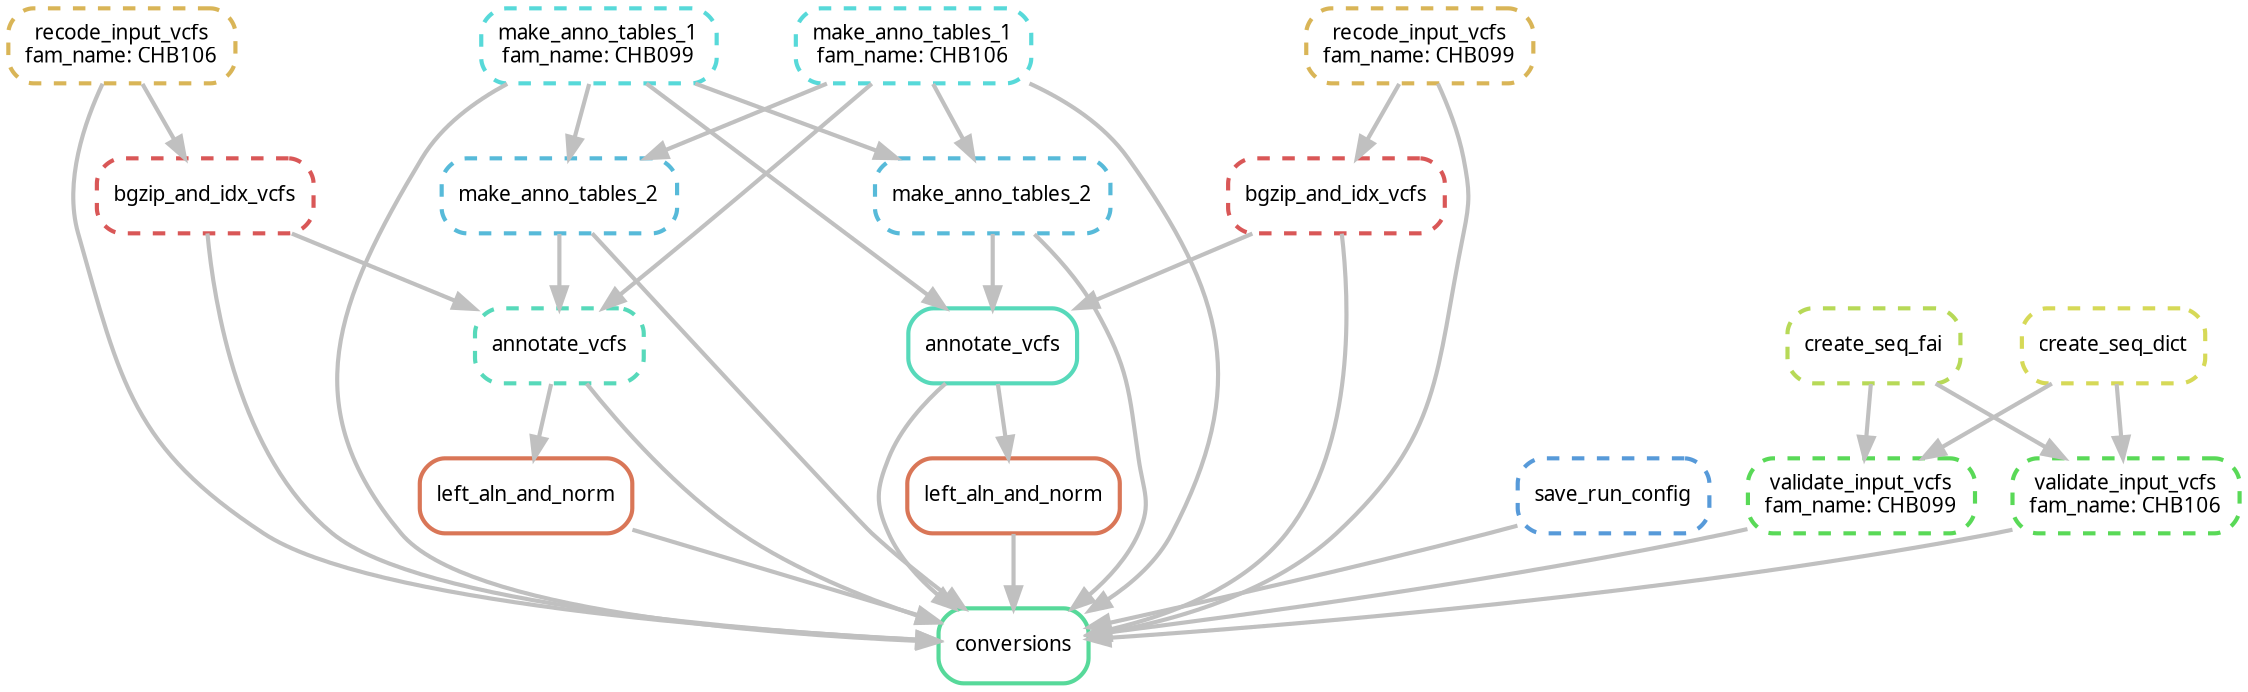 digraph snakemake_dag {
    graph[bgcolor=white, margin=0];
    node[shape=box, style=rounded, fontname=sans,                 fontsize=10, penwidth=2];
    edge[penwidth=2, color=grey];
	0[label = "make_anno_tables_1\nfam_name: CHB099", color = "0.50 0.6 0.85", style="rounded,dashed"];
	1[label = "make_anno_tables_2", color = "0.54 0.6 0.85", style="rounded,dashed"];
	2[label = "recode_input_vcfs\nfam_name: CHB106", color = "0.12 0.6 0.85", style="rounded,dashed"];
	3[label = "annotate_vcfs", color = "0.46 0.6 0.85", style="rounded"];
	4[label = "annotate_vcfs", color = "0.46 0.6 0.85", style="rounded,dashed"];
	5[label = "make_anno_tables_2", color = "0.54 0.6 0.85", style="rounded,dashed"];
	6[label = "left_aln_and_norm", color = "0.04 0.6 0.85", style="rounded"];
	7[label = "bgzip_and_idx_vcfs", color = "0.00 0.6 0.85", style="rounded,dashed"];
	8[label = "conversions", color = "0.42 0.6 0.85", style="rounded"];
	9[label = "save_run_config", color = "0.58 0.6 0.85", style="rounded,dashed"];
	10[label = "create_seq_dict", color = "0.17 0.6 0.85", style="rounded,dashed"];
	11[label = "create_seq_fai", color = "0.21 0.6 0.85", style="rounded,dashed"];
	12[label = "bgzip_and_idx_vcfs", color = "0.00 0.6 0.85", style="rounded,dashed"];
	13[label = "make_anno_tables_1\nfam_name: CHB106", color = "0.50 0.6 0.85", style="rounded,dashed"];
	14[label = "validate_input_vcfs\nfam_name: CHB099", color = "0.33 0.6 0.85", style="rounded,dashed"];
	15[label = "left_aln_and_norm", color = "0.04 0.6 0.85", style="rounded"];
	16[label = "validate_input_vcfs\nfam_name: CHB106", color = "0.33 0.6 0.85", style="rounded,dashed"];
	17[label = "recode_input_vcfs\nfam_name: CHB099", color = "0.12 0.6 0.85", style="rounded,dashed"];
	0 -> 1
	13 -> 1
	0 -> 3
	5 -> 3
	7 -> 3
	1 -> 4
	13 -> 4
	12 -> 4
	0 -> 5
	13 -> 5
	4 -> 6
	17 -> 7
	0 -> 8
	1 -> 8
	2 -> 8
	3 -> 8
	4 -> 8
	5 -> 8
	6 -> 8
	7 -> 8
	9 -> 8
	12 -> 8
	13 -> 8
	14 -> 8
	15 -> 8
	16 -> 8
	17 -> 8
	2 -> 12
	10 -> 14
	11 -> 14
	3 -> 15
	10 -> 16
	11 -> 16
}            

